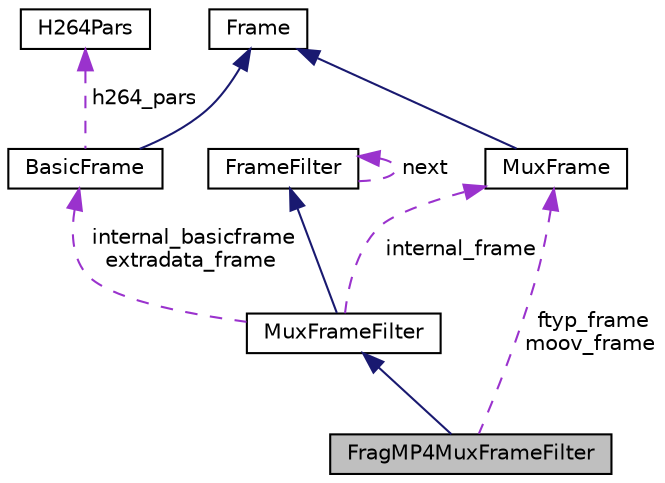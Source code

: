 digraph "FragMP4MuxFrameFilter"
{
  edge [fontname="Helvetica",fontsize="10",labelfontname="Helvetica",labelfontsize="10"];
  node [fontname="Helvetica",fontsize="10",shape=record];
  Node3 [label="FragMP4MuxFrameFilter",height=0.2,width=0.4,color="black", fillcolor="grey75", style="filled", fontcolor="black"];
  Node4 -> Node3 [dir="back",color="midnightblue",fontsize="10",style="solid",fontname="Helvetica"];
  Node4 [label="MuxFrameFilter",height=0.2,width=0.4,color="black", fillcolor="white", style="filled",URL="$classMuxFrameFilter.html"];
  Node5 -> Node4 [dir="back",color="midnightblue",fontsize="10",style="solid",fontname="Helvetica"];
  Node5 [label="FrameFilter",height=0.2,width=0.4,color="black", fillcolor="white", style="filled",URL="$classFrameFilter.html",tooltip="The mother class of all frame filters! FrameFilters are used to create \"filter chains\". "];
  Node5 -> Node5 [dir="back",color="darkorchid3",fontsize="10",style="dashed",label=" next" ,fontname="Helvetica"];
  Node6 -> Node4 [dir="back",color="darkorchid3",fontsize="10",style="dashed",label=" internal_frame" ,fontname="Helvetica"];
  Node6 [label="MuxFrame",height=0.2,width=0.4,color="black", fillcolor="white", style="filled",URL="$classMuxFrame.html",tooltip="A muxed packet (in some container format) "];
  Node7 -> Node6 [dir="back",color="midnightblue",fontsize="10",style="solid",fontname="Helvetica"];
  Node7 [label="Frame",height=0.2,width=0.4,color="black", fillcolor="white", style="filled",URL="$classFrame.html",tooltip="Frame: An abstract queueable class. "];
  Node8 -> Node4 [dir="back",color="darkorchid3",fontsize="10",style="dashed",label=" internal_basicframe\nextradata_frame" ,fontname="Helvetica"];
  Node8 [label="BasicFrame",height=0.2,width=0.4,color="black", fillcolor="white", style="filled",URL="$classBasicFrame.html",tooltip="Custom payload Frame. "];
  Node7 -> Node8 [dir="back",color="midnightblue",fontsize="10",style="solid",fontname="Helvetica"];
  Node9 -> Node8 [dir="back",color="darkorchid3",fontsize="10",style="dashed",label=" h264_pars" ,fontname="Helvetica"];
  Node9 [label="H264Pars",height=0.2,width=0.4,color="black", fillcolor="white", style="filled",URL="$structH264Pars.html"];
  Node6 -> Node3 [dir="back",color="darkorchid3",fontsize="10",style="dashed",label=" ftyp_frame\nmoov_frame" ,fontname="Helvetica"];
}
